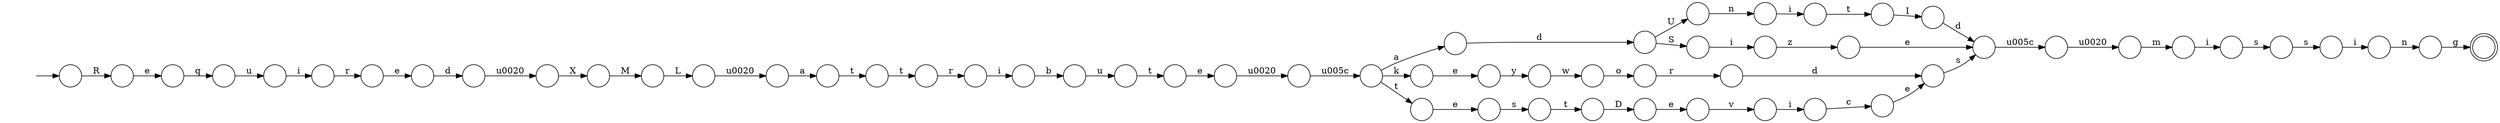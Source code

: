 digraph Automaton {
  rankdir = LR;
  0 [shape=circle,label=""];
  0 -> 52 [label="o"]
  1 [shape=circle,label=""];
  1 -> 55 [label="v"]
  2 [shape=circle,label=""];
  2 -> 27 [label="c"]
  3 [shape=circle,label=""];
  3 -> 56 [label="\u005c"]
  4 [shape=circle,label=""];
  4 -> 28 [label="\u0020"]
  5 [shape=circle,label=""];
  5 -> 59 [label="d"]
  6 [shape=circle,label=""];
  6 -> 30 [label="d"]
  7 [shape=circle,label=""];
  7 -> 32 [label="u"]
  8 [shape=circle,label=""];
  8 -> 47 [label="t"]
  9 [shape=circle,label=""];
  9 -> 57 [label="i"]
  10 [shape=circle,label=""];
  10 -> 44 [label="U"]
  10 -> 45 [label="S"]
  11 [shape=circle,label=""];
  11 -> 46 [label="i"]
  12 [shape=circle,label=""];
  12 -> 36 [label="g"]
  13 [shape=circle,label=""];
  13 -> 31 [label="i"]
  14 [shape=circle,label=""];
  14 -> 37 [label="e"]
  15 [shape=circle,label=""];
  15 -> 30 [label="e"]
  16 [shape=circle,label=""];
  16 -> 38 [label="M"]
  17 [shape=circle,label=""];
  17 -> 48 [label="t"]
  18 [shape=circle,label=""];
  18 -> 53 [label="e"]
  19 [shape=circle,label=""];
  19 -> 16 [label="X"]
  20 [shape=circle,label=""];
  20 -> 58 [label="t"]
  21 [shape=circle,label=""];
  21 -> 20 [label="s"]
  22 [shape=circle,label=""];
  22 -> 50 [label="i"]
  23 [shape=circle,label=""];
  23 -> 24 [label="\u0020"]
  24 [shape=circle,label=""];
  24 -> 17 [label="a"]
  25 [shape=circle,label=""];
  25 -> 26 [label="y"]
  26 [shape=circle,label=""];
  26 -> 0 [label="w"]
  27 [shape=circle,label=""];
  27 -> 59 [label="e"]
  28 [shape=circle,label=""];
  28 -> 9 [label="m"]
  29 [shape=circle,label=""];
  29 -> 19 [label="\u0020"]
  30 [shape=circle,label=""];
  30 -> 4 [label="\u005c"]
  31 [shape=circle,label=""];
  31 -> 7 [label="b"]
  32 [shape=circle,label=""];
  32 -> 43 [label="t"]
  33 [shape=circle,label=""];
  33 -> 10 [label="d"]
  34 [shape=circle,label=""];
  34 -> 11 [label="u"]
  35 [shape=circle,label=""];
  35 -> 25 [label="e"]
  36 [shape=doublecircle,label=""];
  37 [shape=circle,label=""];
  37 -> 34 [label="q"]
  38 [shape=circle,label=""];
  38 -> 23 [label="L"]
  39 [shape=circle,label=""];
  39 -> 15 [label="z"]
  40 [shape=circle,label=""];
  40 -> 3 [label="\u0020"]
  41 [shape=circle,label=""];
  41 -> 13 [label="r"]
  42 [shape=circle,label=""];
  42 -> 8 [label="i"]
  43 [shape=circle,label=""];
  43 -> 40 [label="e"]
  44 [shape=circle,label=""];
  44 -> 42 [label="n"]
  45 [shape=circle,label=""];
  45 -> 39 [label="i"]
  46 [shape=circle,label=""];
  46 -> 18 [label="r"]
  47 [shape=circle,label=""];
  47 -> 6 [label="I"]
  48 [shape=circle,label=""];
  48 -> 41 [label="t"]
  49 [shape=circle,label=""];
  49 -> 1 [label="e"]
  50 [shape=circle,label=""];
  50 -> 12 [label="n"]
  51 [shape=circle,label=""];
  initial [shape=plaintext,label=""];
  initial -> 51
  51 -> 14 [label="R"]
  52 [shape=circle,label=""];
  52 -> 5 [label="r"]
  53 [shape=circle,label=""];
  53 -> 29 [label="d"]
  54 [shape=circle,label=""];
  54 -> 22 [label="s"]
  55 [shape=circle,label=""];
  55 -> 2 [label="i"]
  56 [shape=circle,label=""];
  56 -> 35 [label="k"]
  56 -> 60 [label="t"]
  56 -> 33 [label="a"]
  57 [shape=circle,label=""];
  57 -> 54 [label="s"]
  58 [shape=circle,label=""];
  58 -> 49 [label="D"]
  59 [shape=circle,label=""];
  59 -> 30 [label="s"]
  60 [shape=circle,label=""];
  60 -> 21 [label="e"]
}
